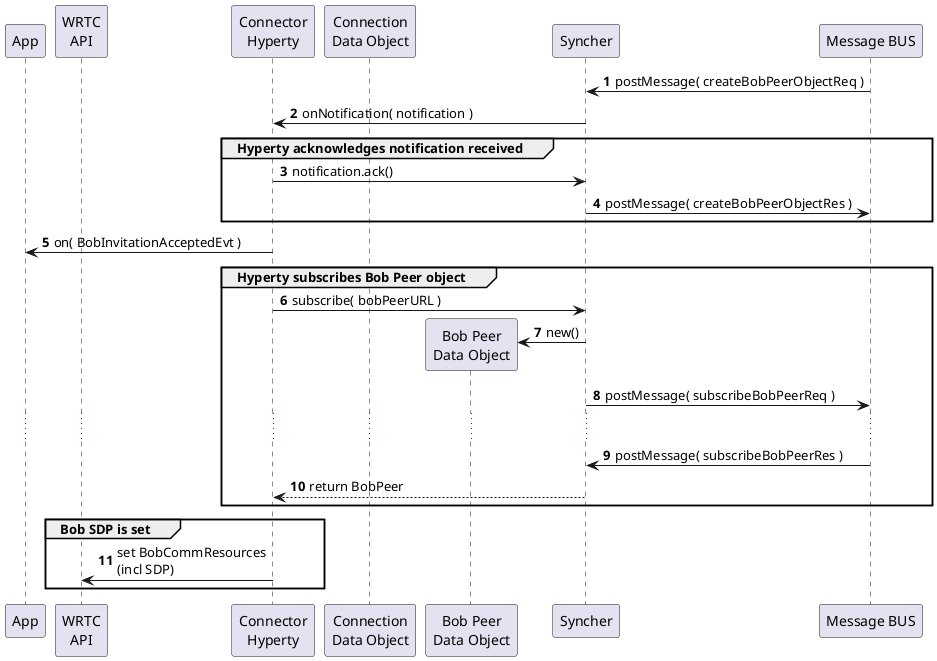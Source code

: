 @startuml
autonumber

participant "App" as app

participant "WRTC\nAPI" as wrtcAPI

participant "Connector\nHyperty" as voiceH

participant "Connection\nData Object" as ConnA

participant "Bob Peer\nData Object" as ConnB

participant "Syncher" as sync

participant "Message BUS" as bus

bus ->  sync : postMessage( createBobPeerObjectReq )

sync -> voiceH : onNotification( notification )

group Hyperty acknowledges notification received

sync <- voiceH : notification.ack()

sync -> bus : postMessage( createBobPeerObjectRes )

end group

voiceH -> app : on( BobInvitationAcceptedEvt )

group Hyperty subscribes Bob Peer object

voiceH -> sync : subscribe( bobPeerURL )

create ConnB

sync -> ConnB : new()

sync -> bus : postMessage( subscribeBobPeerReq )

...

sync <- bus : postMessage( subscribeBobPeerRes )

sync --> voiceH : return BobPeer

end group

group Bob SDP is set

voiceH -> wrtcAPI : set BobCommResources\n(incl SDP)


end group


@enduml
